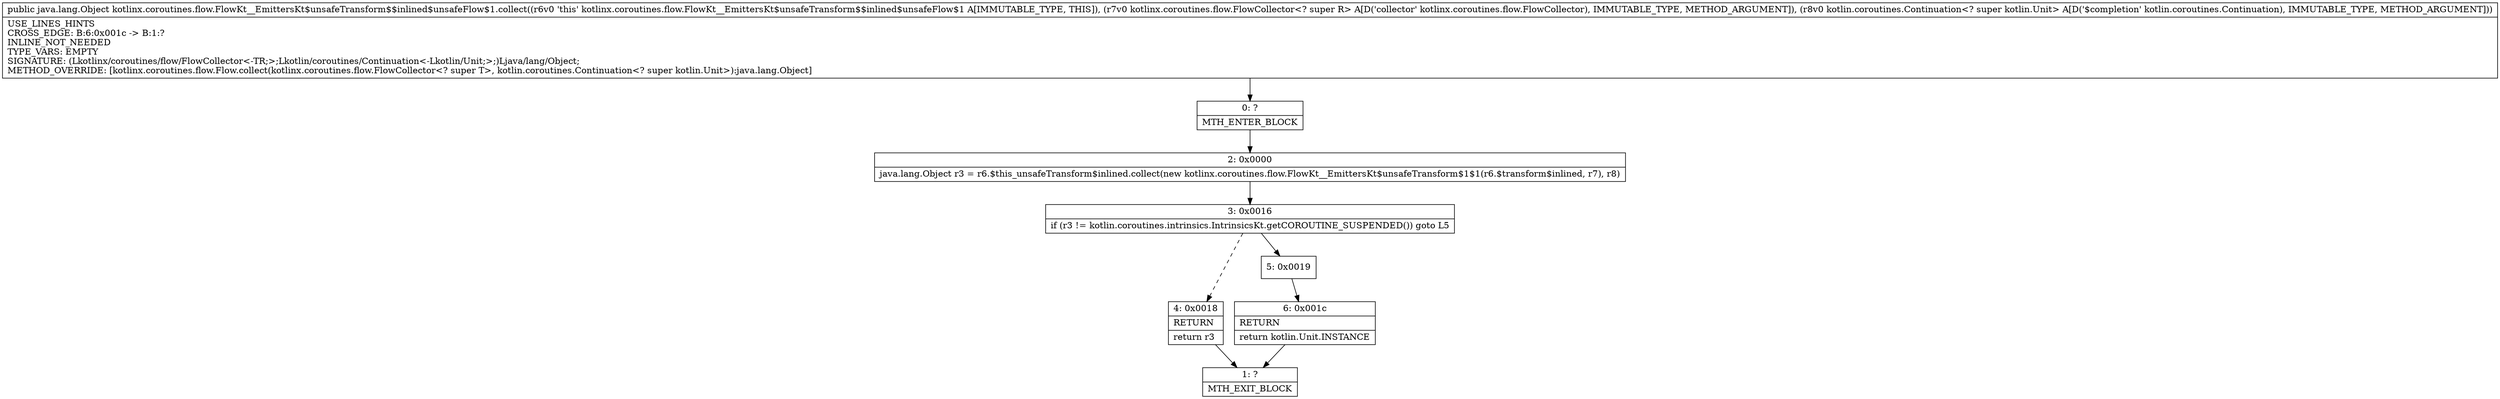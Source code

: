 digraph "CFG forkotlinx.coroutines.flow.FlowKt__EmittersKt$unsafeTransform$$inlined$unsafeFlow$1.collect(Lkotlinx\/coroutines\/flow\/FlowCollector;Lkotlin\/coroutines\/Continuation;)Ljava\/lang\/Object;" {
Node_0 [shape=record,label="{0\:\ ?|MTH_ENTER_BLOCK\l}"];
Node_2 [shape=record,label="{2\:\ 0x0000|java.lang.Object r3 = r6.$this_unsafeTransform$inlined.collect(new kotlinx.coroutines.flow.FlowKt__EmittersKt$unsafeTransform$1$1(r6.$transform$inlined, r7), r8)\l}"];
Node_3 [shape=record,label="{3\:\ 0x0016|if (r3 != kotlin.coroutines.intrinsics.IntrinsicsKt.getCOROUTINE_SUSPENDED()) goto L5\l}"];
Node_4 [shape=record,label="{4\:\ 0x0018|RETURN\l|return r3\l}"];
Node_1 [shape=record,label="{1\:\ ?|MTH_EXIT_BLOCK\l}"];
Node_5 [shape=record,label="{5\:\ 0x0019}"];
Node_6 [shape=record,label="{6\:\ 0x001c|RETURN\l|return kotlin.Unit.INSTANCE\l}"];
MethodNode[shape=record,label="{public java.lang.Object kotlinx.coroutines.flow.FlowKt__EmittersKt$unsafeTransform$$inlined$unsafeFlow$1.collect((r6v0 'this' kotlinx.coroutines.flow.FlowKt__EmittersKt$unsafeTransform$$inlined$unsafeFlow$1 A[IMMUTABLE_TYPE, THIS]), (r7v0 kotlinx.coroutines.flow.FlowCollector\<? super R\> A[D('collector' kotlinx.coroutines.flow.FlowCollector), IMMUTABLE_TYPE, METHOD_ARGUMENT]), (r8v0 kotlin.coroutines.Continuation\<? super kotlin.Unit\> A[D('$completion' kotlin.coroutines.Continuation), IMMUTABLE_TYPE, METHOD_ARGUMENT]))  | USE_LINES_HINTS\lCROSS_EDGE: B:6:0x001c \-\> B:1:?\lINLINE_NOT_NEEDED\lTYPE_VARS: EMPTY\lSIGNATURE: (Lkotlinx\/coroutines\/flow\/FlowCollector\<\-TR;\>;Lkotlin\/coroutines\/Continuation\<\-Lkotlin\/Unit;\>;)Ljava\/lang\/Object;\lMETHOD_OVERRIDE: [kotlinx.coroutines.flow.Flow.collect(kotlinx.coroutines.flow.FlowCollector\<? super T\>, kotlin.coroutines.Continuation\<? super kotlin.Unit\>):java.lang.Object]\l}"];
MethodNode -> Node_0;Node_0 -> Node_2;
Node_2 -> Node_3;
Node_3 -> Node_4[style=dashed];
Node_3 -> Node_5;
Node_4 -> Node_1;
Node_5 -> Node_6;
Node_6 -> Node_1;
}

